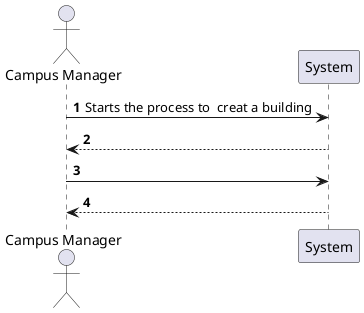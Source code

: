 @startuml
'https://plantuml.com/sequence-diagram

autonumber
actor "Campus Manager" as CM

CM -> System: Starts the process to  creat a building
System --> CM:
CM -> System:
CM <-- System:


@enduml